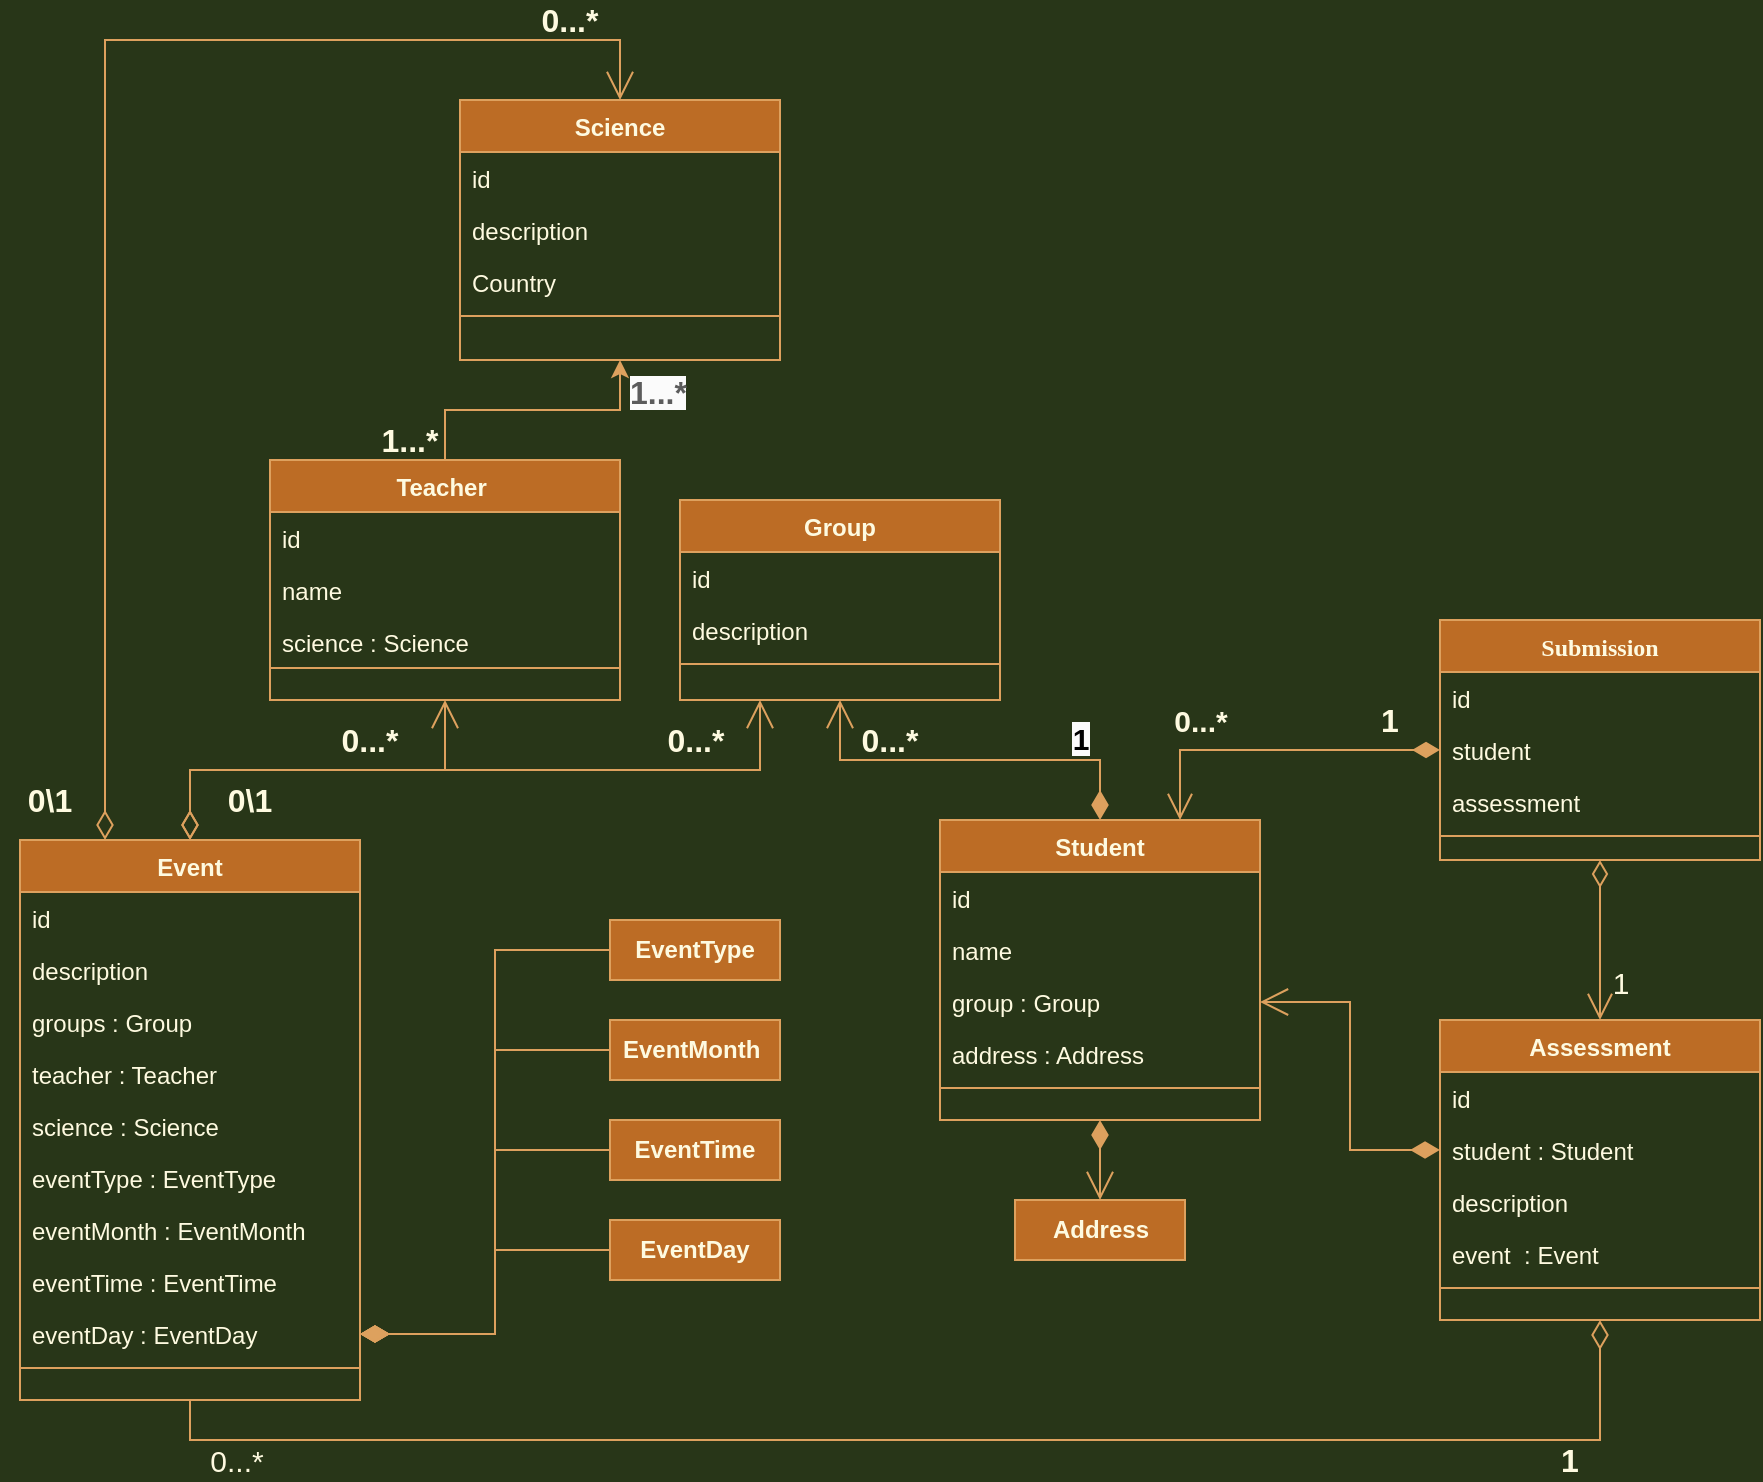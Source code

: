 <mxfile version="20.5.3" type="embed"><diagram id="C5RBs43oDa-KdzZeNtuy" name="Page-1"><mxGraphModel dx="1376" dy="728" grid="1" gridSize="10" guides="1" tooltips="1" connect="1" arrows="1" fold="1" page="1" pageScale="1" pageWidth="2339" pageHeight="3300" background="#283618" math="0" shadow="0"><root><mxCell id="WIyWlLk6GJQsqaUBKTNV-0"/><mxCell id="WIyWlLk6GJQsqaUBKTNV-1" parent="WIyWlLk6GJQsqaUBKTNV-0"/><mxCell id="zkfFHV4jXpPFQw0GAbJ--17" value="Science" style="swimlane;fontStyle=1;align=center;verticalAlign=top;childLayout=stackLayout;horizontal=1;startSize=26;horizontalStack=0;resizeParent=1;resizeLast=0;collapsible=1;marginBottom=0;rounded=0;shadow=0;strokeWidth=1;flipH=1;labelBackgroundColor=none;fillColor=#BC6C25;strokeColor=#DDA15E;fontColor=#FEFAE0;curveFitting=1;jiggle=2;" parent="WIyWlLk6GJQsqaUBKTNV-1" vertex="1"><mxGeometry x="470" y="210" width="160" height="130" as="geometry"><mxRectangle x="500" y="260" width="160" height="26" as="alternateBounds"/></mxGeometry></mxCell><mxCell id="zkfFHV4jXpPFQw0GAbJ--18" value="id" style="text;align=left;verticalAlign=top;spacingLeft=4;spacingRight=4;overflow=hidden;rotatable=0;points=[[0,0.5],[1,0.5]];portConstraint=eastwest;labelBackgroundColor=none;fontColor=#FEFAE0;rounded=0;curveFitting=1;jiggle=2;" parent="zkfFHV4jXpPFQw0GAbJ--17" vertex="1"><mxGeometry y="26" width="160" height="26" as="geometry"/></mxCell><mxCell id="zkfFHV4jXpPFQw0GAbJ--19" value="description&#10;" style="text;align=left;verticalAlign=top;spacingLeft=4;spacingRight=4;overflow=hidden;rotatable=0;points=[[0,0.5],[1,0.5]];portConstraint=eastwest;rounded=0;shadow=0;html=0;labelBackgroundColor=none;fontColor=#FEFAE0;curveFitting=1;jiggle=2;" parent="zkfFHV4jXpPFQw0GAbJ--17" vertex="1"><mxGeometry y="52" width="160" height="26" as="geometry"/></mxCell><mxCell id="zkfFHV4jXpPFQw0GAbJ--22" value="Country" style="text;align=left;verticalAlign=top;spacingLeft=4;spacingRight=4;overflow=hidden;rotatable=0;points=[[0,0.5],[1,0.5]];portConstraint=eastwest;rounded=0;shadow=0;html=0;labelBackgroundColor=none;fontColor=#FEFAE0;curveFitting=1;jiggle=2;" parent="zkfFHV4jXpPFQw0GAbJ--17" vertex="1"><mxGeometry y="78" width="160" height="26" as="geometry"/></mxCell><mxCell id="zkfFHV4jXpPFQw0GAbJ--23" value="" style="line;html=1;strokeWidth=1;align=left;verticalAlign=middle;spacingTop=-1;spacingLeft=3;spacingRight=3;rotatable=0;labelPosition=right;points=[];portConstraint=eastwest;labelBackgroundColor=none;fillColor=#BC6C25;strokeColor=#DDA15E;fontColor=#FEFAE0;rounded=0;curveFitting=1;jiggle=2;" parent="zkfFHV4jXpPFQw0GAbJ--17" vertex="1"><mxGeometry y="104" width="160" height="8" as="geometry"/></mxCell><mxCell id="z4h46N4WCeZhkIvqXdds-113" value="&lt;font style=&quot;font-size: 15px;&quot;&gt;1&lt;br&gt;&lt;br&gt;&lt;/font&gt;" style="edgeStyle=orthogonalEdgeStyle;rounded=0;orthogonalLoop=1;jettySize=auto;html=1;exitX=0.5;exitY=1;exitDx=0;exitDy=0;labelBackgroundColor=none;fontColor=#FEFAE0;strokeColor=#DDA15E;startArrow=diamondThin;startFill=0;endSize=11;startSize=11;endArrow=open;endFill=0;curveFitting=1;jiggle=2;" parent="WIyWlLk6GJQsqaUBKTNV-1" source="z4h46N4WCeZhkIvqXdds-92" target="z4h46N4WCeZhkIvqXdds-84" edge="1"><mxGeometry x="0.75" y="10" relative="1" as="geometry"><mxPoint as="offset"/></mxGeometry></mxCell><mxCell id="z4h46N4WCeZhkIvqXdds-92" value="Submission" style="swimlane;fontStyle=1;align=center;verticalAlign=top;childLayout=stackLayout;horizontal=1;startSize=26;horizontalStack=0;resizeParent=1;resizeLast=0;collapsible=1;marginBottom=0;rounded=0;shadow=0;strokeWidth=1;labelBackgroundColor=none;fontFamily=Verdana;fillColor=#BC6C25;strokeColor=#DDA15E;fontColor=#FEFAE0;curveFitting=1;jiggle=2;" parent="WIyWlLk6GJQsqaUBKTNV-1" vertex="1"><mxGeometry x="960" y="470" width="160" height="120" as="geometry"><mxRectangle x="410" y="660" width="160" height="26" as="alternateBounds"/></mxGeometry></mxCell><mxCell id="z4h46N4WCeZhkIvqXdds-93" value="id" style="text;align=left;verticalAlign=top;spacingLeft=4;spacingRight=4;overflow=hidden;rotatable=0;points=[[0,0.5],[1,0.5]];portConstraint=eastwest;labelBackgroundColor=none;fontColor=#FEFAE0;rounded=0;curveFitting=1;jiggle=2;" parent="z4h46N4WCeZhkIvqXdds-92" vertex="1"><mxGeometry y="26" width="160" height="26" as="geometry"/></mxCell><mxCell id="z4h46N4WCeZhkIvqXdds-94" value="student" style="text;align=left;verticalAlign=top;spacingLeft=4;spacingRight=4;overflow=hidden;rotatable=0;points=[[0,0.5],[1,0.5]];portConstraint=eastwest;rounded=0;shadow=0;html=0;labelBackgroundColor=none;fontColor=#FEFAE0;curveFitting=1;jiggle=2;" parent="z4h46N4WCeZhkIvqXdds-92" vertex="1"><mxGeometry y="52" width="160" height="26" as="geometry"/></mxCell><mxCell id="z4h46N4WCeZhkIvqXdds-95" value="assessment" style="text;align=left;verticalAlign=top;spacingLeft=4;spacingRight=4;overflow=hidden;rotatable=0;points=[[0,0.5],[1,0.5]];portConstraint=eastwest;rounded=0;shadow=0;html=0;labelBackgroundColor=none;fontColor=#FEFAE0;curveFitting=1;jiggle=2;" parent="z4h46N4WCeZhkIvqXdds-92" vertex="1"><mxGeometry y="78" width="160" height="26" as="geometry"/></mxCell><mxCell id="z4h46N4WCeZhkIvqXdds-97" value="" style="line;html=1;strokeWidth=1;align=left;verticalAlign=middle;spacingTop=-1;spacingLeft=3;spacingRight=3;rotatable=0;labelPosition=right;points=[];portConstraint=eastwest;labelBackgroundColor=none;fillColor=#BC6C25;strokeColor=#DDA15E;fontColor=#FEFAE0;rounded=0;curveFitting=1;jiggle=2;" parent="z4h46N4WCeZhkIvqXdds-92" vertex="1"><mxGeometry y="104" width="160" height="8" as="geometry"/></mxCell><mxCell id="z4h46N4WCeZhkIvqXdds-106" style="edgeStyle=orthogonalEdgeStyle;rounded=0;orthogonalLoop=1;jettySize=auto;html=1;exitX=0.5;exitY=0;exitDx=0;exitDy=0;entryX=0.5;entryY=1;entryDx=0;entryDy=0;labelBackgroundColor=none;fontColor=#FEFAE0;strokeColor=#DDA15E;curveFitting=1;jiggle=2;" parent="WIyWlLk6GJQsqaUBKTNV-1" source="z4h46N4WCeZhkIvqXdds-33" target="zkfFHV4jXpPFQw0GAbJ--17" edge="1"><mxGeometry relative="1" as="geometry"><mxPoint x="385" y="360" as="targetPoint"/></mxGeometry></mxCell><mxCell id="z4h46N4WCeZhkIvqXdds-33" value="Teacher " style="swimlane;fontStyle=1;align=center;verticalAlign=top;childLayout=stackLayout;horizontal=1;startSize=26;horizontalStack=0;resizeParent=1;resizeLast=0;collapsible=1;marginBottom=0;rounded=0;shadow=0;strokeWidth=1;flipH=1;labelBackgroundColor=none;fillColor=#BC6C25;strokeColor=#DDA15E;fontColor=#FEFAE0;curveFitting=1;jiggle=2;" parent="WIyWlLk6GJQsqaUBKTNV-1" vertex="1"><mxGeometry x="375" y="390" width="175" height="120" as="geometry"><mxRectangle x="370" y="410" width="160" height="26" as="alternateBounds"/></mxGeometry></mxCell><mxCell id="z4h46N4WCeZhkIvqXdds-34" value="id" style="text;align=left;verticalAlign=top;spacingLeft=4;spacingRight=4;overflow=hidden;rotatable=0;points=[[0,0.5],[1,0.5]];portConstraint=eastwest;labelBackgroundColor=none;fontColor=#FEFAE0;rounded=0;curveFitting=1;jiggle=2;" parent="z4h46N4WCeZhkIvqXdds-33" vertex="1"><mxGeometry y="26" width="175" height="26" as="geometry"/></mxCell><mxCell id="z4h46N4WCeZhkIvqXdds-35" value="name" style="text;align=left;verticalAlign=top;spacingLeft=4;spacingRight=4;overflow=hidden;rotatable=0;points=[[0,0.5],[1,0.5]];portConstraint=eastwest;rounded=0;shadow=0;html=0;labelBackgroundColor=none;fontColor=#FEFAE0;curveFitting=1;jiggle=2;" parent="z4h46N4WCeZhkIvqXdds-33" vertex="1"><mxGeometry y="52" width="175" height="26" as="geometry"/></mxCell><mxCell id="z4h46N4WCeZhkIvqXdds-163" value="science : Science " style="text;align=left;verticalAlign=top;spacingLeft=4;spacingRight=4;overflow=hidden;rotatable=0;points=[[0,0.5],[1,0.5]];portConstraint=eastwest;rounded=0;shadow=0;html=0;labelBackgroundColor=none;fontColor=#FEFAE0;curveFitting=1;jiggle=2;" parent="z4h46N4WCeZhkIvqXdds-33" vertex="1"><mxGeometry y="78" width="175" height="22" as="geometry"/></mxCell><mxCell id="z4h46N4WCeZhkIvqXdds-37" value="" style="line;html=1;strokeWidth=1;align=left;verticalAlign=middle;spacingTop=-1;spacingLeft=3;spacingRight=3;rotatable=0;labelPosition=right;points=[];portConstraint=eastwest;labelBackgroundColor=none;fillColor=#BC6C25;strokeColor=#DDA15E;fontColor=#FEFAE0;rounded=0;curveFitting=1;jiggle=2;" parent="z4h46N4WCeZhkIvqXdds-33" vertex="1"><mxGeometry y="100" width="175" height="8" as="geometry"/></mxCell><mxCell id="z4h46N4WCeZhkIvqXdds-112" value="&lt;font style=&quot;font-size: 15px;&quot;&gt;0...*&lt;/font&gt;" style="edgeStyle=orthogonalEdgeStyle;orthogonalLoop=1;jettySize=auto;html=1;exitX=0.5;exitY=1;exitDx=0;exitDy=0;entryX=0.5;entryY=1;entryDx=0;entryDy=0;labelBackgroundColor=none;fontColor=#FEFAE0;strokeColor=#DDA15E;startArrow=none;startFill=0;endArrow=diamondThin;endFill=0;endSize=12;startSize=12;rounded=0;curveFitting=1;jiggle=2;" parent="WIyWlLk6GJQsqaUBKTNV-1" source="z4h46N4WCeZhkIvqXdds-42" target="z4h46N4WCeZhkIvqXdds-84" edge="1"><mxGeometry x="-0.89" y="-10" relative="1" as="geometry"><mxPoint as="offset"/></mxGeometry></mxCell><mxCell id="z4h46N4WCeZhkIvqXdds-133" style="edgeStyle=orthogonalEdgeStyle;rounded=0;orthogonalLoop=1;jettySize=auto;html=1;exitX=0.5;exitY=0;exitDx=0;exitDy=0;entryX=0.5;entryY=1;entryDx=0;entryDy=0;strokeColor=#DDA15E;fontColor=#FEFAE0;endSize=12;startSize=12;startArrow=diamondThin;startFill=0;endArrow=open;endFill=0;curveFitting=1;jiggle=2;labelBackgroundColor=#283618;" parent="WIyWlLk6GJQsqaUBKTNV-1" source="z4h46N4WCeZhkIvqXdds-42" target="z4h46N4WCeZhkIvqXdds-33" edge="1"><mxGeometry relative="1" as="geometry"/></mxCell><mxCell id="z4h46N4WCeZhkIvqXdds-135" style="edgeStyle=orthogonalEdgeStyle;rounded=0;orthogonalLoop=1;jettySize=auto;html=1;exitX=0.5;exitY=0;exitDx=0;exitDy=0;entryX=0.25;entryY=1;entryDx=0;entryDy=0;strokeColor=#DDA15E;fontColor=#FEFAE0;startArrow=diamondThin;startFill=0;endSize=12;startSize=12;endArrow=open;endFill=0;curveFitting=1;jiggle=2;labelBackgroundColor=#283618;" parent="WIyWlLk6GJQsqaUBKTNV-1" source="z4h46N4WCeZhkIvqXdds-42" target="z4h46N4WCeZhkIvqXdds-47" edge="1"><mxGeometry relative="1" as="geometry"/></mxCell><mxCell id="z4h46N4WCeZhkIvqXdds-138" style="edgeStyle=orthogonalEdgeStyle;rounded=0;orthogonalLoop=1;jettySize=auto;html=1;exitX=0.25;exitY=0;exitDx=0;exitDy=0;entryX=0.5;entryY=0;entryDx=0;entryDy=0;strokeColor=#DDA15E;fontColor=#FEFAE0;endArrow=open;endFill=0;endSize=12;startSize=12;startArrow=diamondThin;startFill=0;curveFitting=1;jiggle=2;labelBackgroundColor=#283618;" parent="WIyWlLk6GJQsqaUBKTNV-1" source="z4h46N4WCeZhkIvqXdds-42" target="zkfFHV4jXpPFQw0GAbJ--17" edge="1"><mxGeometry relative="1" as="geometry"/></mxCell><mxCell id="z4h46N4WCeZhkIvqXdds-42" value="Event" style="swimlane;fontStyle=1;align=center;verticalAlign=top;childLayout=stackLayout;horizontal=1;startSize=26;horizontalStack=0;resizeParent=1;resizeLast=0;collapsible=1;marginBottom=0;rounded=0;shadow=0;strokeWidth=1;flipH=1;labelBackgroundColor=none;fillColor=#BC6C25;strokeColor=#DDA15E;fontColor=#FEFAE0;curveFitting=1;jiggle=2;" parent="WIyWlLk6GJQsqaUBKTNV-1" vertex="1"><mxGeometry x="250" y="580" width="170" height="280" as="geometry"><mxRectangle x="620" y="320" width="160" height="26" as="alternateBounds"/></mxGeometry></mxCell><mxCell id="z4h46N4WCeZhkIvqXdds-43" value="id" style="text;align=left;verticalAlign=top;spacingLeft=4;spacingRight=4;overflow=hidden;rotatable=0;points=[[0,0.5],[1,0.5]];portConstraint=eastwest;labelBackgroundColor=none;fontColor=#FEFAE0;rounded=0;curveFitting=1;jiggle=2;" parent="z4h46N4WCeZhkIvqXdds-42" vertex="1"><mxGeometry y="26" width="170" height="26" as="geometry"/></mxCell><mxCell id="z4h46N4WCeZhkIvqXdds-44" value="description&#10;" style="text;align=left;verticalAlign=top;spacingLeft=4;spacingRight=4;overflow=hidden;rotatable=0;points=[[0,0.5],[1,0.5]];portConstraint=eastwest;rounded=0;shadow=0;html=0;labelBackgroundColor=none;fontColor=#FEFAE0;curveFitting=1;jiggle=2;" parent="z4h46N4WCeZhkIvqXdds-42" vertex="1"><mxGeometry y="52" width="170" height="26" as="geometry"/></mxCell><mxCell id="z4h46N4WCeZhkIvqXdds-82" value="groups : Group" style="text;align=left;verticalAlign=top;spacingLeft=4;spacingRight=4;overflow=hidden;rotatable=0;points=[[0,0.5],[1,0.5]];portConstraint=eastwest;rounded=0;shadow=0;html=0;labelBackgroundColor=none;fontColor=#FEFAE0;curveFitting=1;jiggle=2;" parent="z4h46N4WCeZhkIvqXdds-42" vertex="1"><mxGeometry y="78" width="170" height="26" as="geometry"/></mxCell><mxCell id="z4h46N4WCeZhkIvqXdds-105" value="teacher : Teacher" style="text;align=left;verticalAlign=top;spacingLeft=4;spacingRight=4;overflow=hidden;rotatable=0;points=[[0,0.5],[1,0.5]];portConstraint=eastwest;rounded=0;shadow=0;html=0;labelBackgroundColor=none;fontColor=#FEFAE0;curveFitting=1;jiggle=2;" parent="z4h46N4WCeZhkIvqXdds-42" vertex="1"><mxGeometry y="104" width="170" height="26" as="geometry"/></mxCell><mxCell id="z4h46N4WCeZhkIvqXdds-104" value="science : Science" style="text;align=left;verticalAlign=top;spacingLeft=4;spacingRight=4;overflow=hidden;rotatable=0;points=[[0,0.5],[1,0.5]];portConstraint=eastwest;rounded=0;shadow=0;html=0;labelBackgroundColor=none;fontColor=#FEFAE0;curveFitting=1;jiggle=2;" parent="z4h46N4WCeZhkIvqXdds-42" vertex="1"><mxGeometry y="130" width="170" height="26" as="geometry"/></mxCell><mxCell id="z4h46N4WCeZhkIvqXdds-45" value="eventType : EventType" style="text;align=left;verticalAlign=top;spacingLeft=4;spacingRight=4;overflow=hidden;rotatable=0;points=[[0,0.5],[1,0.5]];portConstraint=eastwest;rounded=0;shadow=0;html=0;labelBackgroundColor=none;fontColor=#FEFAE0;curveFitting=1;jiggle=2;" parent="z4h46N4WCeZhkIvqXdds-42" vertex="1"><mxGeometry y="156" width="170" height="26" as="geometry"/></mxCell><mxCell id="z4h46N4WCeZhkIvqXdds-79" value="eventMonth : EventMonth " style="text;align=left;verticalAlign=top;spacingLeft=4;spacingRight=4;overflow=hidden;rotatable=0;points=[[0,0.5],[1,0.5]];portConstraint=eastwest;rounded=0;shadow=0;html=0;labelBackgroundColor=none;fontColor=#FEFAE0;curveFitting=1;jiggle=2;" parent="z4h46N4WCeZhkIvqXdds-42" vertex="1"><mxGeometry y="182" width="170" height="26" as="geometry"/></mxCell><mxCell id="z4h46N4WCeZhkIvqXdds-81" value="eventTime : EventTime" style="text;align=left;verticalAlign=top;spacingLeft=4;spacingRight=4;overflow=hidden;rotatable=0;points=[[0,0.5],[1,0.5]];portConstraint=eastwest;rounded=0;shadow=0;html=0;labelBackgroundColor=none;fontColor=#FEFAE0;curveFitting=1;jiggle=2;" parent="z4h46N4WCeZhkIvqXdds-42" vertex="1"><mxGeometry y="208" width="170" height="26" as="geometry"/></mxCell><mxCell id="z4h46N4WCeZhkIvqXdds-80" value="eventDay : EventDay&#10;" style="text;align=left;verticalAlign=top;spacingLeft=4;spacingRight=4;overflow=hidden;rotatable=0;points=[[0,0.5],[1,0.5]];portConstraint=eastwest;rounded=0;shadow=0;html=0;labelBackgroundColor=none;fontColor=#FEFAE0;curveFitting=1;jiggle=2;" parent="z4h46N4WCeZhkIvqXdds-42" vertex="1"><mxGeometry y="234" width="170" height="26" as="geometry"/></mxCell><mxCell id="z4h46N4WCeZhkIvqXdds-46" value="" style="line;html=1;strokeWidth=1;align=left;verticalAlign=middle;spacingTop=-1;spacingLeft=3;spacingRight=3;rotatable=0;labelPosition=right;points=[];portConstraint=eastwest;labelBackgroundColor=none;fillColor=#BC6C25;strokeColor=#DDA15E;fontColor=#FEFAE0;rounded=0;curveFitting=1;jiggle=2;" parent="z4h46N4WCeZhkIvqXdds-42" vertex="1"><mxGeometry y="260" width="170" height="8" as="geometry"/></mxCell><mxCell id="z4h46N4WCeZhkIvqXdds-47" value="Group" style="swimlane;fontStyle=1;align=center;verticalAlign=top;childLayout=stackLayout;horizontal=1;startSize=26;horizontalStack=0;resizeParent=1;resizeLast=0;collapsible=1;marginBottom=0;rounded=0;shadow=0;strokeWidth=1;flipH=1;labelBackgroundColor=none;fillColor=#BC6C25;strokeColor=#DDA15E;fontColor=#FEFAE0;curveFitting=1;jiggle=2;" parent="WIyWlLk6GJQsqaUBKTNV-1" vertex="1"><mxGeometry x="580" y="410" width="160" height="100" as="geometry"><mxRectangle x="410" y="660" width="160" height="26" as="alternateBounds"/></mxGeometry></mxCell><mxCell id="z4h46N4WCeZhkIvqXdds-48" value="id" style="text;align=left;verticalAlign=top;spacingLeft=4;spacingRight=4;overflow=hidden;rotatable=0;points=[[0,0.5],[1,0.5]];portConstraint=eastwest;labelBackgroundColor=none;fontColor=#FEFAE0;rounded=0;curveFitting=1;jiggle=2;" parent="z4h46N4WCeZhkIvqXdds-47" vertex="1"><mxGeometry y="26" width="160" height="26" as="geometry"/></mxCell><mxCell id="z4h46N4WCeZhkIvqXdds-49" value="description&#10;" style="text;align=left;verticalAlign=top;spacingLeft=4;spacingRight=4;overflow=hidden;rotatable=0;points=[[0,0.5],[1,0.5]];portConstraint=eastwest;rounded=0;shadow=0;html=0;labelBackgroundColor=none;fontColor=#FEFAE0;curveFitting=1;jiggle=2;" parent="z4h46N4WCeZhkIvqXdds-47" vertex="1"><mxGeometry y="52" width="160" height="26" as="geometry"/></mxCell><mxCell id="z4h46N4WCeZhkIvqXdds-51" value="" style="line;html=1;strokeWidth=1;align=left;verticalAlign=middle;spacingTop=-1;spacingLeft=3;spacingRight=3;rotatable=0;labelPosition=right;points=[];portConstraint=eastwest;labelBackgroundColor=none;fillColor=#BC6C25;strokeColor=#DDA15E;fontColor=#FEFAE0;rounded=0;curveFitting=1;jiggle=2;" parent="z4h46N4WCeZhkIvqXdds-47" vertex="1"><mxGeometry y="78" width="160" height="8" as="geometry"/></mxCell><mxCell id="z4h46N4WCeZhkIvqXdds-110" value="&lt;font style=&quot;font-size: 15px;&quot;&gt;&lt;br&gt;&lt;span style=&quot;color: rgb(0, 0, 0); font-family: Helvetica; font-style: normal; font-variant-ligatures: normal; font-variant-caps: normal; letter-spacing: normal; orphans: 2; text-align: center; text-indent: 0px; text-transform: none; widows: 2; word-spacing: 0px; -webkit-text-stroke-width: 0px; background-color: rgb(251, 251, 251); text-decoration-thickness: initial; text-decoration-style: initial; text-decoration-color: initial; float: none; display: inline !important;&quot;&gt;1&lt;/span&gt;&lt;br&gt;&lt;/font&gt;" style="edgeStyle=orthogonalEdgeStyle;rounded=0;orthogonalLoop=1;jettySize=auto;html=1;exitX=0.5;exitY=0;exitDx=0;exitDy=0;entryX=0.5;entryY=1;entryDx=0;entryDy=0;labelBackgroundColor=none;fontColor=#FEFAE0;strokeColor=#DDA15E;startArrow=diamondThin;startFill=1;endArrow=open;endFill=0;fontStyle=1;endSize=12;startSize=12;curveFitting=1;jiggle=2;" parent="WIyWlLk6GJQsqaUBKTNV-1" source="z4h46N4WCeZhkIvqXdds-55" target="z4h46N4WCeZhkIvqXdds-47" edge="1"><mxGeometry x="-0.579" y="-20" relative="1" as="geometry"><mxPoint as="offset"/></mxGeometry></mxCell><mxCell id="z4h46N4WCeZhkIvqXdds-55" value="Student" style="swimlane;fontStyle=1;align=center;verticalAlign=top;childLayout=stackLayout;horizontal=1;startSize=26;horizontalStack=0;resizeParent=1;resizeLast=0;collapsible=1;marginBottom=0;rounded=0;shadow=0;strokeWidth=1;flipH=1;labelBackgroundColor=none;fillColor=#BC6C25;strokeColor=#DDA15E;fontColor=#FEFAE0;curveFitting=1;jiggle=2;" parent="WIyWlLk6GJQsqaUBKTNV-1" vertex="1"><mxGeometry x="710" y="570" width="160" height="150" as="geometry"><mxRectangle x="410" y="660" width="160" height="26" as="alternateBounds"/></mxGeometry></mxCell><mxCell id="z4h46N4WCeZhkIvqXdds-56" value="id" style="text;align=left;verticalAlign=top;spacingLeft=4;spacingRight=4;overflow=hidden;rotatable=0;points=[[0,0.5],[1,0.5]];portConstraint=eastwest;labelBackgroundColor=none;fontColor=#FEFAE0;rounded=0;curveFitting=1;jiggle=2;" parent="z4h46N4WCeZhkIvqXdds-55" vertex="1"><mxGeometry y="26" width="160" height="26" as="geometry"/></mxCell><mxCell id="z4h46N4WCeZhkIvqXdds-57" value="name " style="text;align=left;verticalAlign=top;spacingLeft=4;spacingRight=4;overflow=hidden;rotatable=0;points=[[0,0.5],[1,0.5]];portConstraint=eastwest;rounded=0;shadow=0;html=0;labelBackgroundColor=none;fontColor=#FEFAE0;curveFitting=1;jiggle=2;" parent="z4h46N4WCeZhkIvqXdds-55" vertex="1"><mxGeometry y="52" width="160" height="26" as="geometry"/></mxCell><mxCell id="z4h46N4WCeZhkIvqXdds-83" value="group : Group" style="text;align=left;verticalAlign=top;spacingLeft=4;spacingRight=4;overflow=hidden;rotatable=0;points=[[0,0.5],[1,0.5]];portConstraint=eastwest;rounded=0;shadow=0;html=0;labelBackgroundColor=none;fontColor=#FEFAE0;curveFitting=1;jiggle=2;" parent="z4h46N4WCeZhkIvqXdds-55" vertex="1"><mxGeometry y="78" width="160" height="26" as="geometry"/></mxCell><mxCell id="z4h46N4WCeZhkIvqXdds-59" value="address : Address" style="text;align=left;verticalAlign=top;spacingLeft=4;spacingRight=4;overflow=hidden;rotatable=0;points=[[0,0.5],[1,0.5]];portConstraint=eastwest;rounded=0;shadow=0;html=0;labelBackgroundColor=none;fontColor=#FEFAE0;curveFitting=1;jiggle=2;" parent="z4h46N4WCeZhkIvqXdds-55" vertex="1"><mxGeometry y="104" width="160" height="26" as="geometry"/></mxCell><mxCell id="z4h46N4WCeZhkIvqXdds-61" value="" style="line;html=1;strokeWidth=1;align=left;verticalAlign=middle;spacingTop=-1;spacingLeft=3;spacingRight=3;rotatable=0;labelPosition=right;points=[];portConstraint=eastwest;labelBackgroundColor=none;fillColor=#BC6C25;strokeColor=#DDA15E;fontColor=#FEFAE0;rounded=0;curveFitting=1;jiggle=2;" parent="z4h46N4WCeZhkIvqXdds-55" vertex="1"><mxGeometry y="130" width="160" height="8" as="geometry"/></mxCell><mxCell id="z4h46N4WCeZhkIvqXdds-164" style="edgeStyle=orthogonalEdgeStyle;rounded=0;orthogonalLoop=1;jettySize=auto;html=1;exitX=0;exitY=0.5;exitDx=0;exitDy=0;entryX=1;entryY=0.5;entryDx=0;entryDy=0;strokeColor=#DDA15E;fontColor=#FEFAE0;endSize=12;startSize=12;endArrow=open;endFill=0;startArrow=diamondThin;startFill=1;curveFitting=1;jiggle=2;labelBackgroundColor=#283618;" parent="WIyWlLk6GJQsqaUBKTNV-1" source="z4h46N4WCeZhkIvqXdds-86" target="z4h46N4WCeZhkIvqXdds-83" edge="1"><mxGeometry relative="1" as="geometry"/></mxCell><mxCell id="z4h46N4WCeZhkIvqXdds-84" value="Assessment" style="swimlane;fontStyle=1;align=center;verticalAlign=top;childLayout=stackLayout;horizontal=1;startSize=26;horizontalStack=0;resizeParent=1;resizeLast=0;collapsible=1;marginBottom=0;rounded=0;shadow=0;strokeWidth=1;flipH=1;labelBackgroundColor=none;fillColor=#BC6C25;strokeColor=#DDA15E;fontColor=#FEFAE0;curveFitting=1;jiggle=2;" parent="WIyWlLk6GJQsqaUBKTNV-1" vertex="1"><mxGeometry x="960" y="670" width="160" height="150" as="geometry"><mxRectangle x="410" y="660" width="160" height="26" as="alternateBounds"/></mxGeometry></mxCell><mxCell id="z4h46N4WCeZhkIvqXdds-85" value="id" style="text;align=left;verticalAlign=top;spacingLeft=4;spacingRight=4;overflow=hidden;rotatable=0;points=[[0,0.5],[1,0.5]];portConstraint=eastwest;labelBackgroundColor=none;fontColor=#FEFAE0;rounded=0;curveFitting=1;jiggle=2;" parent="z4h46N4WCeZhkIvqXdds-84" vertex="1"><mxGeometry y="26" width="160" height="26" as="geometry"/></mxCell><mxCell id="z4h46N4WCeZhkIvqXdds-86" value="student : Student" style="text;align=left;verticalAlign=top;spacingLeft=4;spacingRight=4;overflow=hidden;rotatable=0;points=[[0,0.5],[1,0.5]];portConstraint=eastwest;rounded=0;shadow=0;html=0;labelBackgroundColor=none;fontColor=#FEFAE0;curveFitting=1;jiggle=2;" parent="z4h46N4WCeZhkIvqXdds-84" vertex="1"><mxGeometry y="52" width="160" height="26" as="geometry"/></mxCell><mxCell id="z4h46N4WCeZhkIvqXdds-91" value="description" style="text;align=left;verticalAlign=top;spacingLeft=4;spacingRight=4;overflow=hidden;rotatable=0;points=[[0,0.5],[1,0.5]];portConstraint=eastwest;rounded=0;shadow=0;html=0;labelBackgroundColor=none;fontColor=#FEFAE0;curveFitting=1;jiggle=2;" parent="z4h46N4WCeZhkIvqXdds-84" vertex="1"><mxGeometry y="78" width="160" height="26" as="geometry"/></mxCell><mxCell id="z4h46N4WCeZhkIvqXdds-111" value="event  : Event" style="text;align=left;verticalAlign=top;spacingLeft=4;spacingRight=4;overflow=hidden;rotatable=0;points=[[0,0.5],[1,0.5]];portConstraint=eastwest;rounded=0;shadow=0;html=0;labelBackgroundColor=none;fontColor=#FEFAE0;curveFitting=1;jiggle=2;" parent="z4h46N4WCeZhkIvqXdds-84" vertex="1"><mxGeometry y="104" width="160" height="26" as="geometry"/></mxCell><mxCell id="z4h46N4WCeZhkIvqXdds-89" value="" style="line;html=1;strokeWidth=1;align=left;verticalAlign=middle;spacingTop=-1;spacingLeft=3;spacingRight=3;rotatable=0;labelPosition=right;points=[];portConstraint=eastwest;labelBackgroundColor=none;fillColor=#BC6C25;strokeColor=#DDA15E;fontColor=#FEFAE0;rounded=0;curveFitting=1;jiggle=2;" parent="z4h46N4WCeZhkIvqXdds-84" vertex="1"><mxGeometry y="130" width="160" height="8" as="geometry"/></mxCell><mxCell id="z4h46N4WCeZhkIvqXdds-114" value="&lt;font style=&quot;font-size: 15px;&quot;&gt;&lt;b&gt;0...*&lt;/b&gt;&lt;/font&gt;" style="edgeStyle=orthogonalEdgeStyle;rounded=0;orthogonalLoop=1;jettySize=auto;html=1;exitX=0;exitY=0.5;exitDx=0;exitDy=0;entryX=0.75;entryY=0;entryDx=0;entryDy=0;verticalAlign=middle;labelBackgroundColor=none;fontColor=#FEFAE0;strokeColor=#DDA15E;startArrow=diamondThin;startFill=1;endSize=11;startSize=11;endArrow=open;endFill=0;curveFitting=1;jiggle=2;" parent="WIyWlLk6GJQsqaUBKTNV-1" source="z4h46N4WCeZhkIvqXdds-94" target="z4h46N4WCeZhkIvqXdds-55" edge="1"><mxGeometry x="0.455" y="-15" relative="1" as="geometry"><mxPoint as="offset"/></mxGeometry></mxCell><mxCell id="z4h46N4WCeZhkIvqXdds-123" style="edgeStyle=orthogonalEdgeStyle;rounded=0;orthogonalLoop=1;jettySize=auto;html=1;exitX=0.5;exitY=0;exitDx=0;exitDy=0;entryX=0.5;entryY=1;entryDx=0;entryDy=0;strokeColor=#DDA15E;fontColor=#FEFAE0;startArrow=open;startFill=0;endSize=12;startSize=12;endArrow=diamondThin;endFill=1;curveFitting=1;jiggle=2;labelBackgroundColor=#283618;" parent="WIyWlLk6GJQsqaUBKTNV-1" source="z4h46N4WCeZhkIvqXdds-122" target="z4h46N4WCeZhkIvqXdds-55" edge="1"><mxGeometry relative="1" as="geometry"/></mxCell><mxCell id="z4h46N4WCeZhkIvqXdds-122" value="&lt;b&gt;Address&lt;/b&gt;" style="html=1;whiteSpace=wrap;strokeColor=#DDA15E;fontColor=#FEFAE0;fillColor=#BC6C25;rounded=0;curveFitting=1;jiggle=2;" parent="WIyWlLk6GJQsqaUBKTNV-1" vertex="1"><mxGeometry x="747.5" y="760" width="85" height="30" as="geometry"/></mxCell><mxCell id="z4h46N4WCeZhkIvqXdds-128" value="1" style="text;html=1;strokeColor=none;fillColor=none;align=center;verticalAlign=middle;whiteSpace=wrap;rounded=0;fontColor=#FEFAE0;fontSize=16;fontStyle=1;curveFitting=1;jiggle=2;" parent="WIyWlLk6GJQsqaUBKTNV-1" vertex="1"><mxGeometry x="1000" y="880" width="50" height="20" as="geometry"/></mxCell><mxCell id="z4h46N4WCeZhkIvqXdds-129" value="&lt;b&gt;0...*&lt;/b&gt;" style="text;html=1;strokeColor=none;fillColor=none;align=center;verticalAlign=middle;whiteSpace=wrap;rounded=0;fontColor=#FEFAE0;fontSize=16;curveFitting=1;jiggle=2;" parent="WIyWlLk6GJQsqaUBKTNV-1" vertex="1"><mxGeometry x="660" y="520" width="50" height="20" as="geometry"/></mxCell><mxCell id="z4h46N4WCeZhkIvqXdds-130" value="&lt;b&gt;1&lt;br&gt;&lt;/b&gt;" style="text;html=1;strokeColor=none;fillColor=none;align=center;verticalAlign=middle;whiteSpace=wrap;rounded=0;fontColor=#FEFAE0;fontSize=16;curveFitting=1;jiggle=2;" parent="WIyWlLk6GJQsqaUBKTNV-1" vertex="1"><mxGeometry x="910" y="510" width="50" height="20" as="geometry"/></mxCell><mxCell id="z4h46N4WCeZhkIvqXdds-147" style="edgeStyle=orthogonalEdgeStyle;rounded=0;orthogonalLoop=1;jettySize=auto;html=1;exitX=0;exitY=0.5;exitDx=0;exitDy=0;strokeColor=#DDA15E;fontColor=#FEFAE0;entryX=1;entryY=0.5;entryDx=0;entryDy=0;endArrow=diamondThin;endFill=1;endSize=12;curveFitting=1;jiggle=2;labelBackgroundColor=#283618;" parent="WIyWlLk6GJQsqaUBKTNV-1" source="z4h46N4WCeZhkIvqXdds-139" target="z4h46N4WCeZhkIvqXdds-80" edge="1"><mxGeometry relative="1" as="geometry"/></mxCell><mxCell id="z4h46N4WCeZhkIvqXdds-139" value="&lt;b&gt;EventTime&lt;/b&gt;" style="html=1;whiteSpace=wrap;strokeColor=#DDA15E;fontColor=#FEFAE0;fillColor=#BC6C25;rounded=0;curveFitting=1;jiggle=2;" parent="WIyWlLk6GJQsqaUBKTNV-1" vertex="1"><mxGeometry x="545" y="720" width="85" height="30" as="geometry"/></mxCell><mxCell id="z4h46N4WCeZhkIvqXdds-146" style="edgeStyle=orthogonalEdgeStyle;rounded=0;orthogonalLoop=1;jettySize=auto;html=1;exitX=0;exitY=0.5;exitDx=0;exitDy=0;entryX=1;entryY=0.5;entryDx=0;entryDy=0;strokeColor=#DDA15E;fontColor=#FEFAE0;endArrow=diamondThin;endFill=1;endSize=12;curveFitting=1;jiggle=2;labelBackgroundColor=#283618;" parent="WIyWlLk6GJQsqaUBKTNV-1" source="z4h46N4WCeZhkIvqXdds-140" target="z4h46N4WCeZhkIvqXdds-80" edge="1"><mxGeometry relative="1" as="geometry"/></mxCell><mxCell id="z4h46N4WCeZhkIvqXdds-140" value="&lt;b&gt;EventMonth&amp;nbsp;&lt;/b&gt;" style="html=1;whiteSpace=wrap;strokeColor=#DDA15E;fontColor=#FEFAE0;fillColor=#BC6C25;rounded=0;curveFitting=1;jiggle=2;" parent="WIyWlLk6GJQsqaUBKTNV-1" vertex="1"><mxGeometry x="545" y="670" width="85" height="30" as="geometry"/></mxCell><mxCell id="z4h46N4WCeZhkIvqXdds-153" style="edgeStyle=orthogonalEdgeStyle;rounded=0;orthogonalLoop=1;jettySize=auto;html=1;exitX=0;exitY=0.5;exitDx=0;exitDy=0;entryX=1;entryY=0.5;entryDx=0;entryDy=0;strokeColor=#DDA15E;fontColor=#FEFAE0;endArrow=diamondThin;endFill=1;endSize=12;curveFitting=1;jiggle=2;labelBackgroundColor=#283618;" parent="WIyWlLk6GJQsqaUBKTNV-1" source="z4h46N4WCeZhkIvqXdds-141" target="z4h46N4WCeZhkIvqXdds-80" edge="1"><mxGeometry relative="1" as="geometry"/></mxCell><mxCell id="z4h46N4WCeZhkIvqXdds-141" value="&lt;b&gt;EventType&lt;/b&gt;" style="html=1;whiteSpace=wrap;strokeColor=#DDA15E;fontColor=#FEFAE0;fillColor=#BC6C25;rounded=0;curveFitting=1;jiggle=2;" parent="WIyWlLk6GJQsqaUBKTNV-1" vertex="1"><mxGeometry x="545" y="620" width="85" height="30" as="geometry"/></mxCell><mxCell id="z4h46N4WCeZhkIvqXdds-151" style="edgeStyle=orthogonalEdgeStyle;rounded=0;orthogonalLoop=1;jettySize=auto;html=1;exitX=0;exitY=0.5;exitDx=0;exitDy=0;entryX=1;entryY=0.5;entryDx=0;entryDy=0;strokeColor=#DDA15E;fontColor=#FEFAE0;endArrow=diamondThin;endFill=1;endSize=12;curveFitting=1;jiggle=2;labelBackgroundColor=#283618;" parent="WIyWlLk6GJQsqaUBKTNV-1" source="z4h46N4WCeZhkIvqXdds-142" target="z4h46N4WCeZhkIvqXdds-80" edge="1"><mxGeometry relative="1" as="geometry"/></mxCell><mxCell id="z4h46N4WCeZhkIvqXdds-142" value="&lt;b&gt;EventDay&lt;/b&gt;" style="html=1;whiteSpace=wrap;strokeColor=#DDA15E;fontColor=#FEFAE0;fillColor=#BC6C25;rounded=0;curveFitting=1;jiggle=2;" parent="WIyWlLk6GJQsqaUBKTNV-1" vertex="1"><mxGeometry x="545" y="770" width="85" height="30" as="geometry"/></mxCell><mxCell id="z4h46N4WCeZhkIvqXdds-154" value="&lt;b&gt;0\1&lt;/b&gt;" style="text;html=1;strokeColor=none;fillColor=none;align=center;verticalAlign=middle;whiteSpace=wrap;rounded=0;fontColor=#FEFAE0;fontSize=16;curveFitting=1;jiggle=2;" parent="WIyWlLk6GJQsqaUBKTNV-1" vertex="1"><mxGeometry x="340" y="550" width="50" height="20" as="geometry"/></mxCell><mxCell id="z4h46N4WCeZhkIvqXdds-155" value="&lt;b&gt;0...*&lt;/b&gt;" style="text;html=1;strokeColor=none;fillColor=none;align=center;verticalAlign=middle;whiteSpace=wrap;rounded=0;fontColor=#FEFAE0;fontSize=16;curveFitting=1;jiggle=2;" parent="WIyWlLk6GJQsqaUBKTNV-1" vertex="1"><mxGeometry x="562.5" y="520" width="50" height="20" as="geometry"/></mxCell><mxCell id="z4h46N4WCeZhkIvqXdds-156" value="&lt;b&gt;0...*&lt;/b&gt;" style="text;html=1;strokeColor=none;fillColor=none;align=center;verticalAlign=middle;whiteSpace=wrap;rounded=0;fontColor=#FEFAE0;fontSize=16;curveFitting=1;jiggle=2;" parent="WIyWlLk6GJQsqaUBKTNV-1" vertex="1"><mxGeometry x="400" y="520" width="50" height="20" as="geometry"/></mxCell><mxCell id="z4h46N4WCeZhkIvqXdds-157" value="&lt;b&gt;0\1&lt;/b&gt;" style="text;html=1;strokeColor=none;fillColor=none;align=center;verticalAlign=middle;whiteSpace=wrap;rounded=0;fontColor=#FEFAE0;fontSize=16;curveFitting=1;jiggle=2;" parent="WIyWlLk6GJQsqaUBKTNV-1" vertex="1"><mxGeometry x="240" y="550" width="50" height="20" as="geometry"/></mxCell><mxCell id="z4h46N4WCeZhkIvqXdds-158" value="&lt;b&gt;0...*&lt;/b&gt;" style="text;html=1;strokeColor=none;fillColor=none;align=center;verticalAlign=middle;whiteSpace=wrap;rounded=0;fontColor=#FEFAE0;fontSize=16;curveFitting=1;jiggle=2;" parent="WIyWlLk6GJQsqaUBKTNV-1" vertex="1"><mxGeometry x="500" y="160" width="50" height="20" as="geometry"/></mxCell><mxCell id="z4h46N4WCeZhkIvqXdds-160" value="&lt;b&gt;1...*&lt;/b&gt;" style="text;html=1;strokeColor=none;fillColor=none;align=center;verticalAlign=middle;whiteSpace=wrap;rounded=0;fontColor=#FEFAE0;fontSize=16;curveFitting=1;jiggle=2;" parent="WIyWlLk6GJQsqaUBKTNV-1" vertex="1"><mxGeometry x="430" y="370" width="30" height="20" as="geometry"/></mxCell><mxCell id="z4h46N4WCeZhkIvqXdds-161" value="&lt;b style=&quot;border-color: var(--border-color); color: rgb(92, 92, 92); font-family: Helvetica; font-size: 16px; font-style: normal; font-variant-ligatures: normal; font-variant-caps: normal; letter-spacing: normal; orphans: 2; text-align: center; text-indent: 0px; text-transform: none; widows: 2; word-spacing: 0px; -webkit-text-stroke-width: 0px; background-color: rgb(251, 251, 251); text-decoration-thickness: initial; text-decoration-style: initial; text-decoration-color: initial;&quot;&gt;1...*&lt;/b&gt;" style="text;whiteSpace=wrap;html=1;fontColor=#FEFAE0;rounded=0;curveFitting=1;jiggle=2;" parent="WIyWlLk6GJQsqaUBKTNV-1" vertex="1"><mxGeometry x="552.5" y="340" width="27.5" height="30" as="geometry"/></mxCell></root></mxGraphModel></diagram></mxfile>